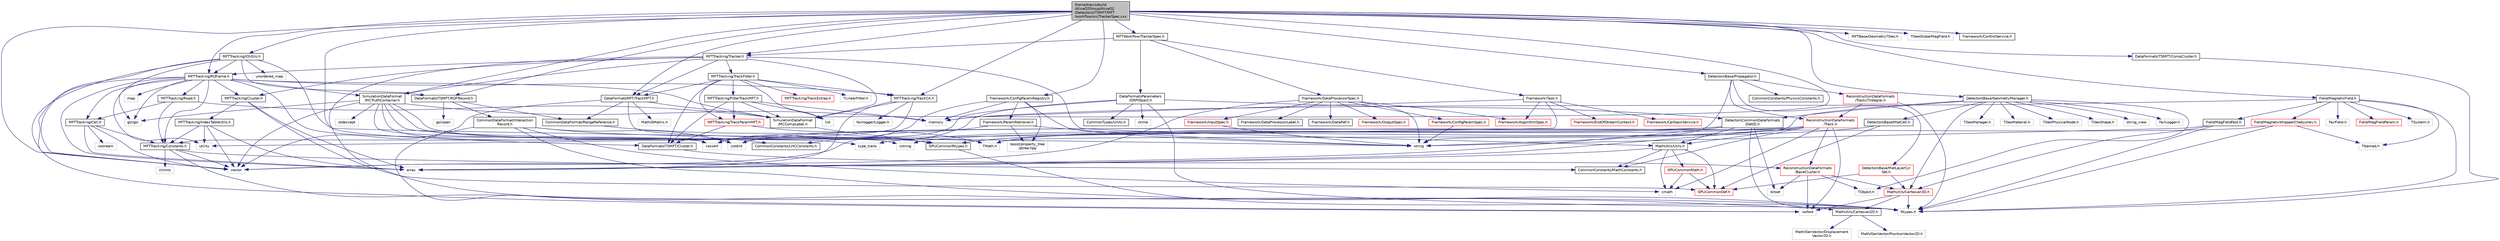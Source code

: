 digraph "/home/travis/build/AliceO2Group/AliceO2/Detectors/ITSMFT/MFT/workflow/src/TrackerSpec.cxx"
{
 // INTERACTIVE_SVG=YES
  bgcolor="transparent";
  edge [fontname="Helvetica",fontsize="10",labelfontname="Helvetica",labelfontsize="10"];
  node [fontname="Helvetica",fontsize="10",shape=record];
  Node0 [label="/home/travis/build\l/AliceO2Group/AliceO2\l/Detectors/ITSMFT/MFT\l/workflow/src/TrackerSpec.cxx",height=0.2,width=0.4,color="black", fillcolor="grey75", style="filled", fontcolor="black"];
  Node0 -> Node1 [color="midnightblue",fontsize="10",style="solid",fontname="Helvetica"];
  Node1 [label="MFTWorkflow/TrackerSpec.h",height=0.2,width=0.4,color="black",URL="$d8/da1/ITSMFT_2MFT_2workflow_2include_2MFTWorkflow_2TrackerSpec_8h.html"];
  Node1 -> Node2 [color="midnightblue",fontsize="10",style="solid",fontname="Helvetica"];
  Node2 [label="MFTTracking/Tracker.h",height=0.2,width=0.4,color="black",URL="$dd/dbf/ITSMFT_2MFT_2tracking_2include_2MFTTracking_2Tracker_8h.html"];
  Node2 -> Node3 [color="midnightblue",fontsize="10",style="solid",fontname="Helvetica"];
  Node3 [label="MFTTracking/ROframe.h",height=0.2,width=0.4,color="black",URL="$d3/d72/MFT_2tracking_2include_2MFTTracking_2ROframe_8h.html"];
  Node3 -> Node4 [color="midnightblue",fontsize="10",style="solid",fontname="Helvetica"];
  Node4 [label="array",height=0.2,width=0.4,color="grey75"];
  Node3 -> Node5 [color="midnightblue",fontsize="10",style="solid",fontname="Helvetica"];
  Node5 [label="vector",height=0.2,width=0.4,color="grey75"];
  Node3 -> Node6 [color="midnightblue",fontsize="10",style="solid",fontname="Helvetica"];
  Node6 [label="utility",height=0.2,width=0.4,color="grey75"];
  Node3 -> Node7 [color="midnightblue",fontsize="10",style="solid",fontname="Helvetica"];
  Node7 [label="cassert",height=0.2,width=0.4,color="grey75"];
  Node3 -> Node8 [color="midnightblue",fontsize="10",style="solid",fontname="Helvetica"];
  Node8 [label="gsl/gsl",height=0.2,width=0.4,color="grey75"];
  Node3 -> Node9 [color="midnightblue",fontsize="10",style="solid",fontname="Helvetica"];
  Node9 [label="map",height=0.2,width=0.4,color="grey75"];
  Node3 -> Node10 [color="midnightblue",fontsize="10",style="solid",fontname="Helvetica"];
  Node10 [label="MFTTracking/Cluster.h",height=0.2,width=0.4,color="black",URL="$d5/df9/Detectors_2ITSMFT_2MFT_2tracking_2include_2MFTTracking_2Cluster_8h.html"];
  Node10 -> Node4 [color="midnightblue",fontsize="10",style="solid",fontname="Helvetica"];
  Node10 -> Node11 [color="midnightblue",fontsize="10",style="solid",fontname="Helvetica"];
  Node11 [label="MFTTracking/IndexTableUtils.h",height=0.2,width=0.4,color="black",URL="$df/d8e/MFT_2tracking_2include_2MFTTracking_2IndexTableUtils_8h.html"];
  Node11 -> Node4 [color="midnightblue",fontsize="10",style="solid",fontname="Helvetica"];
  Node11 -> Node6 [color="midnightblue",fontsize="10",style="solid",fontname="Helvetica"];
  Node11 -> Node5 [color="midnightblue",fontsize="10",style="solid",fontname="Helvetica"];
  Node11 -> Node12 [color="midnightblue",fontsize="10",style="solid",fontname="Helvetica"];
  Node12 [label="MFTTracking/Constants.h",height=0.2,width=0.4,color="black",URL="$df/db8/Detectors_2ITSMFT_2MFT_2tracking_2include_2MFTTracking_2Constants_8h.html"];
  Node12 -> Node13 [color="midnightblue",fontsize="10",style="solid",fontname="Helvetica"];
  Node13 [label="climits",height=0.2,width=0.4,color="grey75"];
  Node12 -> Node5 [color="midnightblue",fontsize="10",style="solid",fontname="Helvetica"];
  Node12 -> Node14 [color="midnightblue",fontsize="10",style="solid",fontname="Helvetica"];
  Node14 [label="Rtypes.h",height=0.2,width=0.4,color="grey75"];
  Node12 -> Node15 [color="midnightblue",fontsize="10",style="solid",fontname="Helvetica"];
  Node15 [label="CommonConstants/MathConstants.h",height=0.2,width=0.4,color="black",URL="$d6/d84/MathConstants_8h.html",tooltip="useful math constants "];
  Node10 -> Node16 [color="midnightblue",fontsize="10",style="solid",fontname="Helvetica"];
  Node16 [label="GPUCommonDef.h",height=0.2,width=0.4,color="red",URL="$df/d21/GPUCommonDef_8h.html"];
  Node3 -> Node12 [color="midnightblue",fontsize="10",style="solid",fontname="Helvetica"];
  Node3 -> Node19 [color="midnightblue",fontsize="10",style="solid",fontname="Helvetica"];
  Node19 [label="MFTTracking/Cell.h",height=0.2,width=0.4,color="black",URL="$d1/d96/Detectors_2ITSMFT_2MFT_2tracking_2include_2MFTTracking_2Cell_8h.html"];
  Node19 -> Node4 [color="midnightblue",fontsize="10",style="solid",fontname="Helvetica"];
  Node19 -> Node5 [color="midnightblue",fontsize="10",style="solid",fontname="Helvetica"];
  Node19 -> Node20 [color="midnightblue",fontsize="10",style="solid",fontname="Helvetica"];
  Node20 [label="iostream",height=0.2,width=0.4,color="grey75"];
  Node19 -> Node12 [color="midnightblue",fontsize="10",style="solid",fontname="Helvetica"];
  Node3 -> Node21 [color="midnightblue",fontsize="10",style="solid",fontname="Helvetica"];
  Node21 [label="MFTTracking/TrackCA.h",height=0.2,width=0.4,color="black",URL="$d9/da4/TrackCA_8h.html",tooltip="Standalone classes for the track found by the Linear-Track-Finder (LTF) and by the Cellular-Automaton..."];
  Node21 -> Node4 [color="midnightblue",fontsize="10",style="solid",fontname="Helvetica"];
  Node21 -> Node22 [color="midnightblue",fontsize="10",style="solid",fontname="Helvetica"];
  Node22 [label="SimulationDataFormat\l/MCCompLabel.h",height=0.2,width=0.4,color="black",URL="$d7/dcd/MCCompLabel_8h.html"];
  Node22 -> Node23 [color="midnightblue",fontsize="10",style="solid",fontname="Helvetica"];
  Node23 [label="GPUCommonRtypes.h",height=0.2,width=0.4,color="black",URL="$d2/d45/GPUCommonRtypes_8h.html"];
  Node23 -> Node14 [color="midnightblue",fontsize="10",style="solid",fontname="Helvetica"];
  Node21 -> Node12 [color="midnightblue",fontsize="10",style="solid",fontname="Helvetica"];
  Node21 -> Node24 [color="midnightblue",fontsize="10",style="solid",fontname="Helvetica"];
  Node24 [label="fairlogger/Logger.h",height=0.2,width=0.4,color="grey75"];
  Node3 -> Node25 [color="midnightblue",fontsize="10",style="solid",fontname="Helvetica"];
  Node25 [label="MFTTracking/Road.h",height=0.2,width=0.4,color="black",URL="$d8/d7a/MFT_2tracking_2include_2MFTTracking_2Road_8h.html"];
  Node25 -> Node19 [color="midnightblue",fontsize="10",style="solid",fontname="Helvetica"];
  Node25 -> Node12 [color="midnightblue",fontsize="10",style="solid",fontname="Helvetica"];
  Node25 -> Node22 [color="midnightblue",fontsize="10",style="solid",fontname="Helvetica"];
  Node3 -> Node22 [color="midnightblue",fontsize="10",style="solid",fontname="Helvetica"];
  Node3 -> Node26 [color="midnightblue",fontsize="10",style="solid",fontname="Helvetica"];
  Node26 [label="SimulationDataFormat\l/MCTruthContainer.h",height=0.2,width=0.4,color="black",URL="$db/d14/MCTruthContainer_8h.html",tooltip="Definition of a container to keep Monte Carlo truth external to simulation objects. "];
  Node26 -> Node23 [color="midnightblue",fontsize="10",style="solid",fontname="Helvetica"];
  Node26 -> Node27 [color="midnightblue",fontsize="10",style="solid",fontname="Helvetica"];
  Node27 [label="cstdint",height=0.2,width=0.4,color="grey75"];
  Node26 -> Node7 [color="midnightblue",fontsize="10",style="solid",fontname="Helvetica"];
  Node26 -> Node28 [color="midnightblue",fontsize="10",style="solid",fontname="Helvetica"];
  Node28 [label="stdexcept",height=0.2,width=0.4,color="grey75"];
  Node26 -> Node8 [color="midnightblue",fontsize="10",style="solid",fontname="Helvetica"];
  Node26 -> Node29 [color="midnightblue",fontsize="10",style="solid",fontname="Helvetica"];
  Node29 [label="type_traits",height=0.2,width=0.4,color="grey75"];
  Node26 -> Node30 [color="midnightblue",fontsize="10",style="solid",fontname="Helvetica"];
  Node30 [label="cstring",height=0.2,width=0.4,color="grey75"];
  Node26 -> Node31 [color="midnightblue",fontsize="10",style="solid",fontname="Helvetica"];
  Node31 [label="memory",height=0.2,width=0.4,color="grey75"];
  Node26 -> Node5 [color="midnightblue",fontsize="10",style="solid",fontname="Helvetica"];
  Node2 -> Node32 [color="midnightblue",fontsize="10",style="solid",fontname="Helvetica"];
  Node32 [label="MFTTracking/TrackFitter.h",height=0.2,width=0.4,color="black",URL="$d7/d0b/ITSMFT_2MFT_2tracking_2include_2MFTTracking_2TrackFitter_8h.html"];
  Node32 -> Node21 [color="midnightblue",fontsize="10",style="solid",fontname="Helvetica"];
  Node32 -> Node33 [color="midnightblue",fontsize="10",style="solid",fontname="Helvetica"];
  Node33 [label="MFTTracking/FitterTrackMFT.h",height=0.2,width=0.4,color="black",URL="$da/d9a/FitterTrackMFT_8h.html",tooltip="Definition of the MFT track for internal use by the fitter. "];
  Node33 -> Node34 [color="midnightblue",fontsize="10",style="solid",fontname="Helvetica"];
  Node34 [label="list",height=0.2,width=0.4,color="grey75"];
  Node33 -> Node31 [color="midnightblue",fontsize="10",style="solid",fontname="Helvetica"];
  Node33 -> Node35 [color="midnightblue",fontsize="10",style="solid",fontname="Helvetica"];
  Node35 [label="DataFormatsITSMFT/Cluster.h",height=0.2,width=0.4,color="black",URL="$d1/d62/DataFormats_2Detectors_2ITSMFT_2common_2include_2DataFormatsITSMFT_2Cluster_8h.html"];
  Node35 -> Node36 [color="midnightblue",fontsize="10",style="solid",fontname="Helvetica"];
  Node36 [label="ReconstructionDataFormats\l/BaseCluster.h",height=0.2,width=0.4,color="red",URL="$d4/de2/BaseCluster_8h.html"];
  Node36 -> Node37 [color="midnightblue",fontsize="10",style="solid",fontname="Helvetica"];
  Node37 [label="TObject.h",height=0.2,width=0.4,color="grey75"];
  Node36 -> Node38 [color="midnightblue",fontsize="10",style="solid",fontname="Helvetica"];
  Node38 [label="bitset",height=0.2,width=0.4,color="grey75"];
  Node36 -> Node41 [color="midnightblue",fontsize="10",style="solid",fontname="Helvetica"];
  Node41 [label="iosfwd",height=0.2,width=0.4,color="grey75"];
  Node36 -> Node50 [color="midnightblue",fontsize="10",style="solid",fontname="Helvetica"];
  Node50 [label="MathUtils/Cartesian3D.h",height=0.2,width=0.4,color="red",URL="$dd/d76/Cartesian3D_8h.html"];
  Node50 -> Node14 [color="midnightblue",fontsize="10",style="solid",fontname="Helvetica"];
  Node50 -> Node41 [color="midnightblue",fontsize="10",style="solid",fontname="Helvetica"];
  Node50 -> Node57 [color="midnightblue",fontsize="10",style="solid",fontname="Helvetica"];
  Node57 [label="MathUtils/Cartesian2D.h",height=0.2,width=0.4,color="black",URL="$d2/dd0/Cartesian2D_8h.html"];
  Node57 -> Node58 [color="midnightblue",fontsize="10",style="solid",fontname="Helvetica"];
  Node58 [label="Math/GenVector/Displacement\lVector2D.h",height=0.2,width=0.4,color="grey75"];
  Node57 -> Node59 [color="midnightblue",fontsize="10",style="solid",fontname="Helvetica"];
  Node59 [label="Math/GenVector/PositionVector2D.h",height=0.2,width=0.4,color="grey75"];
  Node33 -> Node60 [color="midnightblue",fontsize="10",style="solid",fontname="Helvetica"];
  Node60 [label="MFTTracking/TrackParamMFT.h",height=0.2,width=0.4,color="red",URL="$d3/d5b/TrackParamMFT_8h.html",tooltip="Definition of the MFT track parameters for internal use. "];
  Node60 -> Node62 [color="midnightblue",fontsize="10",style="solid",fontname="Helvetica"];
  Node62 [label="TMath.h",height=0.2,width=0.4,color="grey75"];
  Node60 -> Node35 [color="midnightblue",fontsize="10",style="solid",fontname="Helvetica"];
  Node33 -> Node22 [color="midnightblue",fontsize="10",style="solid",fontname="Helvetica"];
  Node32 -> Node60 [color="midnightblue",fontsize="10",style="solid",fontname="Helvetica"];
  Node32 -> Node64 [color="midnightblue",fontsize="10",style="solid",fontname="Helvetica"];
  Node64 [label="MFTTracking/TrackExtrap.h",height=0.2,width=0.4,color="red",URL="$dc/d52/ITSMFT_2MFT_2tracking_2include_2MFTTracking_2TrackExtrap_8h.html"];
  Node32 -> Node66 [color="midnightblue",fontsize="10",style="solid",fontname="Helvetica"];
  Node66 [label="DataFormatsMFT/TrackMFT.h",height=0.2,width=0.4,color="black",URL="$db/dd0/TrackMFT_8h.html"];
  Node66 -> Node5 [color="midnightblue",fontsize="10",style="solid",fontname="Helvetica"];
  Node66 -> Node62 [color="midnightblue",fontsize="10",style="solid",fontname="Helvetica"];
  Node66 -> Node67 [color="midnightblue",fontsize="10",style="solid",fontname="Helvetica"];
  Node67 [label="Math/SMatrix.h",height=0.2,width=0.4,color="grey75"];
  Node66 -> Node68 [color="midnightblue",fontsize="10",style="solid",fontname="Helvetica"];
  Node68 [label="CommonDataFormat/RangeReference.h",height=0.2,width=0.4,color="black",URL="$de/d64/RangeReference_8h.html",tooltip="Class to refer to the 1st entry and N elements of some group in the continuous container. "];
  Node68 -> Node23 [color="midnightblue",fontsize="10",style="solid",fontname="Helvetica"];
  Node66 -> Node22 [color="midnightblue",fontsize="10",style="solid",fontname="Helvetica"];
  Node32 -> Node35 [color="midnightblue",fontsize="10",style="solid",fontname="Helvetica"];
  Node32 -> Node69 [color="midnightblue",fontsize="10",style="solid",fontname="Helvetica"];
  Node69 [label="TLinearFitter.h",height=0.2,width=0.4,color="grey75"];
  Node32 -> Node34 [color="midnightblue",fontsize="10",style="solid",fontname="Helvetica"];
  Node2 -> Node10 [color="midnightblue",fontsize="10",style="solid",fontname="Helvetica"];
  Node2 -> Node46 [color="midnightblue",fontsize="10",style="solid",fontname="Helvetica"];
  Node46 [label="MathUtils/Utils.h",height=0.2,width=0.4,color="black",URL="$d9/d52/Common_2MathUtils_2include_2MathUtils_2Utils_8h.html"];
  Node46 -> Node4 [color="midnightblue",fontsize="10",style="solid",fontname="Helvetica"];
  Node46 -> Node47 [color="midnightblue",fontsize="10",style="solid",fontname="Helvetica"];
  Node47 [label="cmath",height=0.2,width=0.4,color="grey75"];
  Node46 -> Node16 [color="midnightblue",fontsize="10",style="solid",fontname="Helvetica"];
  Node46 -> Node48 [color="midnightblue",fontsize="10",style="solid",fontname="Helvetica"];
  Node48 [label="GPUCommonMath.h",height=0.2,width=0.4,color="red",URL="$d6/da2/GPUCommonMath_8h.html"];
  Node48 -> Node16 [color="midnightblue",fontsize="10",style="solid",fontname="Helvetica"];
  Node48 -> Node47 [color="midnightblue",fontsize="10",style="solid",fontname="Helvetica"];
  Node46 -> Node15 [color="midnightblue",fontsize="10",style="solid",fontname="Helvetica"];
  Node2 -> Node57 [color="midnightblue",fontsize="10",style="solid",fontname="Helvetica"];
  Node2 -> Node66 [color="midnightblue",fontsize="10",style="solid",fontname="Helvetica"];
  Node2 -> Node22 [color="midnightblue",fontsize="10",style="solid",fontname="Helvetica"];
  Node2 -> Node26 [color="midnightblue",fontsize="10",style="solid",fontname="Helvetica"];
  Node1 -> Node70 [color="midnightblue",fontsize="10",style="solid",fontname="Helvetica"];
  Node70 [label="Framework/DataProcessorSpec.h",height=0.2,width=0.4,color="black",URL="$d0/df4/DataProcessorSpec_8h.html"];
  Node70 -> Node71 [color="midnightblue",fontsize="10",style="solid",fontname="Helvetica"];
  Node71 [label="Framework/AlgorithmSpec.h",height=0.2,width=0.4,color="red",URL="$d0/d14/AlgorithmSpec_8h.html"];
  Node70 -> Node189 [color="midnightblue",fontsize="10",style="solid",fontname="Helvetica"];
  Node189 [label="Framework/ConfigParamSpec.h",height=0.2,width=0.4,color="red",URL="$d0/d1c/ConfigParamSpec_8h.html"];
  Node189 -> Node104 [color="midnightblue",fontsize="10",style="solid",fontname="Helvetica"];
  Node104 [label="string",height=0.2,width=0.4,color="grey75"];
  Node70 -> Node194 [color="midnightblue",fontsize="10",style="solid",fontname="Helvetica"];
  Node194 [label="Framework/DataProcessorLabel.h",height=0.2,width=0.4,color="black",URL="$d1/df2/DataProcessorLabel_8h.html"];
  Node70 -> Node74 [color="midnightblue",fontsize="10",style="solid",fontname="Helvetica"];
  Node74 [label="Framework/DataRef.h",height=0.2,width=0.4,color="black",URL="$d5/dfb/DataRef_8h.html"];
  Node70 -> Node109 [color="midnightblue",fontsize="10",style="solid",fontname="Helvetica"];
  Node109 [label="Framework/InputSpec.h",height=0.2,width=0.4,color="red",URL="$d5/d3f/InputSpec_8h.html"];
  Node109 -> Node104 [color="midnightblue",fontsize="10",style="solid",fontname="Helvetica"];
  Node70 -> Node102 [color="midnightblue",fontsize="10",style="solid",fontname="Helvetica"];
  Node102 [label="Framework/OutputSpec.h",height=0.2,width=0.4,color="red",URL="$db/d2d/OutputSpec_8h.html"];
  Node70 -> Node104 [color="midnightblue",fontsize="10",style="solid",fontname="Helvetica"];
  Node70 -> Node5 [color="midnightblue",fontsize="10",style="solid",fontname="Helvetica"];
  Node1 -> Node195 [color="midnightblue",fontsize="10",style="solid",fontname="Helvetica"];
  Node195 [label="Framework/Task.h",height=0.2,width=0.4,color="black",URL="$df/d4f/Task_8h.html"];
  Node195 -> Node71 [color="midnightblue",fontsize="10",style="solid",fontname="Helvetica"];
  Node195 -> Node196 [color="midnightblue",fontsize="10",style="solid",fontname="Helvetica"];
  Node196 [label="Framework/CallbackService.h",height=0.2,width=0.4,color="red",URL="$d9/d7f/CallbackService_8h.html"];
  Node195 -> Node198 [color="midnightblue",fontsize="10",style="solid",fontname="Helvetica"];
  Node198 [label="Framework/EndOfStreamContext.h",height=0.2,width=0.4,color="red",URL="$d0/d77/EndOfStreamContext_8h.html"];
  Node195 -> Node6 [color="midnightblue",fontsize="10",style="solid",fontname="Helvetica"];
  Node195 -> Node31 [color="midnightblue",fontsize="10",style="solid",fontname="Helvetica"];
  Node1 -> Node199 [color="midnightblue",fontsize="10",style="solid",fontname="Helvetica"];
  Node199 [label="DataFormatsParameters\l/GRPObject.h",height=0.2,width=0.4,color="black",URL="$de/d28/GRPObject_8h.html",tooltip="Header of the General Run Parameters object. "];
  Node199 -> Node14 [color="midnightblue",fontsize="10",style="solid",fontname="Helvetica"];
  Node199 -> Node27 [color="midnightblue",fontsize="10",style="solid",fontname="Helvetica"];
  Node199 -> Node200 [color="midnightblue",fontsize="10",style="solid",fontname="Helvetica"];
  Node200 [label="ctime",height=0.2,width=0.4,color="grey75"];
  Node199 -> Node201 [color="midnightblue",fontsize="10",style="solid",fontname="Helvetica"];
  Node201 [label="CommonConstants/LHCConstants.h",height=0.2,width=0.4,color="black",URL="$d4/dc6/LHCConstants_8h.html",tooltip="Header to collect LHC related constants. "];
  Node199 -> Node202 [color="midnightblue",fontsize="10",style="solid",fontname="Helvetica"];
  Node202 [label="CommonTypes/Units.h",height=0.2,width=0.4,color="black",URL="$da/d58/Units_8h.html",tooltip="Header to collect definitions for different units. "];
  Node199 -> Node45 [color="midnightblue",fontsize="10",style="solid",fontname="Helvetica"];
  Node45 [label="DetectorsCommonDataFormats\l/DetID.h",height=0.2,width=0.4,color="black",URL="$d6/d31/DetID_8h.html"];
  Node45 -> Node14 [color="midnightblue",fontsize="10",style="solid",fontname="Helvetica"];
  Node45 -> Node4 [color="midnightblue",fontsize="10",style="solid",fontname="Helvetica"];
  Node45 -> Node38 [color="midnightblue",fontsize="10",style="solid",fontname="Helvetica"];
  Node45 -> Node7 [color="midnightblue",fontsize="10",style="solid",fontname="Helvetica"];
  Node45 -> Node27 [color="midnightblue",fontsize="10",style="solid",fontname="Helvetica"];
  Node45 -> Node29 [color="midnightblue",fontsize="10",style="solid",fontname="Helvetica"];
  Node45 -> Node46 [color="midnightblue",fontsize="10",style="solid",fontname="Helvetica"];
  Node0 -> Node3 [color="midnightblue",fontsize="10",style="solid",fontname="Helvetica"];
  Node0 -> Node203 [color="midnightblue",fontsize="10",style="solid",fontname="Helvetica"];
  Node203 [label="MFTTracking/IOUtils.h",height=0.2,width=0.4,color="black",URL="$d7/dd4/MFT_2tracking_2include_2MFTTracking_2IOUtils_8h.html"];
  Node203 -> Node41 [color="midnightblue",fontsize="10",style="solid",fontname="Helvetica"];
  Node203 -> Node104 [color="midnightblue",fontsize="10",style="solid",fontname="Helvetica"];
  Node203 -> Node119 [color="midnightblue",fontsize="10",style="solid",fontname="Helvetica"];
  Node119 [label="unordered_map",height=0.2,width=0.4,color="grey75"];
  Node203 -> Node5 [color="midnightblue",fontsize="10",style="solid",fontname="Helvetica"];
  Node203 -> Node8 [color="midnightblue",fontsize="10",style="solid",fontname="Helvetica"];
  Node203 -> Node3 [color="midnightblue",fontsize="10",style="solid",fontname="Helvetica"];
  Node203 -> Node204 [color="midnightblue",fontsize="10",style="solid",fontname="Helvetica"];
  Node204 [label="DataFormatsITSMFT/ROFRecord.h",height=0.2,width=0.4,color="black",URL="$d0/dc6/ITSMFT_2common_2include_2DataFormatsITSMFT_2ROFRecord_8h.html"];
  Node204 -> Node68 [color="midnightblue",fontsize="10",style="solid",fontname="Helvetica"];
  Node204 -> Node205 [color="midnightblue",fontsize="10",style="solid",fontname="Helvetica"];
  Node205 [label="CommonDataFormat/Interaction\lRecord.h",height=0.2,width=0.4,color="black",URL="$d9/d80/InteractionRecord_8h.html"];
  Node205 -> Node14 [color="midnightblue",fontsize="10",style="solid",fontname="Helvetica"];
  Node205 -> Node41 [color="midnightblue",fontsize="10",style="solid",fontname="Helvetica"];
  Node205 -> Node47 [color="midnightblue",fontsize="10",style="solid",fontname="Helvetica"];
  Node205 -> Node27 [color="midnightblue",fontsize="10",style="solid",fontname="Helvetica"];
  Node205 -> Node201 [color="midnightblue",fontsize="10",style="solid",fontname="Helvetica"];
  Node204 -> Node83 [color="midnightblue",fontsize="10",style="solid",fontname="Helvetica"];
  Node83 [label="gsl/span",height=0.2,width=0.4,color="grey75"];
  Node0 -> Node2 [color="midnightblue",fontsize="10",style="solid",fontname="Helvetica"];
  Node0 -> Node21 [color="midnightblue",fontsize="10",style="solid",fontname="Helvetica"];
  Node0 -> Node206 [color="midnightblue",fontsize="10",style="solid",fontname="Helvetica"];
  Node206 [label="MFTBase/GeometryTGeo.h",height=0.2,width=0.4,color="grey75"];
  Node0 -> Node5 [color="midnightblue",fontsize="10",style="solid",fontname="Helvetica"];
  Node0 -> Node207 [color="midnightblue",fontsize="10",style="solid",fontname="Helvetica"];
  Node207 [label="TGeoGlobalMagField.h",height=0.2,width=0.4,color="grey75"];
  Node0 -> Node208 [color="midnightblue",fontsize="10",style="solid",fontname="Helvetica"];
  Node208 [label="Framework/ControlService.h",height=0.2,width=0.4,color="black",URL="$d2/d43/ControlService_8h.html"];
  Node0 -> Node209 [color="midnightblue",fontsize="10",style="solid",fontname="Helvetica"];
  Node209 [label="Framework/ConfigParamRegistry.h",height=0.2,width=0.4,color="black",URL="$de/dc6/ConfigParamRegistry_8h.html"];
  Node209 -> Node210 [color="midnightblue",fontsize="10",style="solid",fontname="Helvetica"];
  Node210 [label="Framework/ParamRetriever.h",height=0.2,width=0.4,color="black",URL="$df/d72/ParamRetriever_8h.html"];
  Node210 -> Node211 [color="midnightblue",fontsize="10",style="solid",fontname="Helvetica"];
  Node211 [label="boost/property_tree\l/ptree.hpp",height=0.2,width=0.4,color="grey75"];
  Node210 -> Node104 [color="midnightblue",fontsize="10",style="solid",fontname="Helvetica"];
  Node210 -> Node5 [color="midnightblue",fontsize="10",style="solid",fontname="Helvetica"];
  Node209 -> Node211 [color="midnightblue",fontsize="10",style="solid",fontname="Helvetica"];
  Node209 -> Node31 [color="midnightblue",fontsize="10",style="solid",fontname="Helvetica"];
  Node209 -> Node104 [color="midnightblue",fontsize="10",style="solid",fontname="Helvetica"];
  Node209 -> Node7 [color="midnightblue",fontsize="10",style="solid",fontname="Helvetica"];
  Node0 -> Node212 [color="midnightblue",fontsize="10",style="solid",fontname="Helvetica"];
  Node212 [label="DataFormatsITSMFT/CompCluster.h",height=0.2,width=0.4,color="black",URL="$df/de4/CompCluster_8h.html",tooltip="Definition of the ITSMFT compact cluster. "];
  Node212 -> Node14 [color="midnightblue",fontsize="10",style="solid",fontname="Helvetica"];
  Node0 -> Node35 [color="midnightblue",fontsize="10",style="solid",fontname="Helvetica"];
  Node0 -> Node66 [color="midnightblue",fontsize="10",style="solid",fontname="Helvetica"];
  Node0 -> Node204 [color="midnightblue",fontsize="10",style="solid",fontname="Helvetica"];
  Node0 -> Node22 [color="midnightblue",fontsize="10",style="solid",fontname="Helvetica"];
  Node0 -> Node26 [color="midnightblue",fontsize="10",style="solid",fontname="Helvetica"];
  Node0 -> Node213 [color="midnightblue",fontsize="10",style="solid",fontname="Helvetica"];
  Node213 [label="Field/MagneticField.h",height=0.2,width=0.4,color="black",URL="$db/d4b/MagneticField_8h.html",tooltip="Definition of the MagF class. "];
  Node213 -> Node214 [color="midnightblue",fontsize="10",style="solid",fontname="Helvetica"];
  Node214 [label="FairField.h",height=0.2,width=0.4,color="grey75"];
  Node213 -> Node215 [color="midnightblue",fontsize="10",style="solid",fontname="Helvetica"];
  Node215 [label="Field/MagFieldParam.h",height=0.2,width=0.4,color="red",URL="$d3/d91/MagFieldParam_8h.html",tooltip="Definition of the MagFieldParam: container for ALICE mag. field parameters. "];
  Node213 -> Node218 [color="midnightblue",fontsize="10",style="solid",fontname="Helvetica"];
  Node218 [label="Field/MagneticWrapperChebyshev.h",height=0.2,width=0.4,color="red",URL="$dd/dfb/MagneticWrapperChebyshev_8h.html"];
  Node218 -> Node62 [color="midnightblue",fontsize="10",style="solid",fontname="Helvetica"];
  Node218 -> Node219 [color="midnightblue",fontsize="10",style="solid",fontname="Helvetica"];
  Node219 [label="TNamed.h",height=0.2,width=0.4,color="grey75"];
  Node218 -> Node14 [color="midnightblue",fontsize="10",style="solid",fontname="Helvetica"];
  Node213 -> Node222 [color="midnightblue",fontsize="10",style="solid",fontname="Helvetica"];
  Node222 [label="Field/MagFieldFast.h",height=0.2,width=0.4,color="black",URL="$da/df4/MagFieldFast_8h.html",tooltip="Definition of the fast magnetic field parametrization MagFieldFast. "];
  Node222 -> Node14 [color="midnightblue",fontsize="10",style="solid",fontname="Helvetica"];
  Node222 -> Node104 [color="midnightblue",fontsize="10",style="solid",fontname="Helvetica"];
  Node222 -> Node50 [color="midnightblue",fontsize="10",style="solid",fontname="Helvetica"];
  Node213 -> Node223 [color="midnightblue",fontsize="10",style="solid",fontname="Helvetica"];
  Node223 [label="TSystem.h",height=0.2,width=0.4,color="grey75"];
  Node213 -> Node14 [color="midnightblue",fontsize="10",style="solid",fontname="Helvetica"];
  Node213 -> Node219 [color="midnightblue",fontsize="10",style="solid",fontname="Helvetica"];
  Node213 -> Node31 [color="midnightblue",fontsize="10",style="solid",fontname="Helvetica"];
  Node0 -> Node224 [color="midnightblue",fontsize="10",style="solid",fontname="Helvetica"];
  Node224 [label="DetectorsBase/GeometryManager.h",height=0.2,width=0.4,color="black",URL="$db/dcc/Detectors_2Base_2include_2DetectorsBase_2GeometryManager_8h.html"];
  Node224 -> Node225 [color="midnightblue",fontsize="10",style="solid",fontname="Helvetica"];
  Node225 [label="TGeoManager.h",height=0.2,width=0.4,color="grey75"];
  Node224 -> Node226 [color="midnightblue",fontsize="10",style="solid",fontname="Helvetica"];
  Node226 [label="TGeoMaterial.h",height=0.2,width=0.4,color="grey75"];
  Node224 -> Node227 [color="midnightblue",fontsize="10",style="solid",fontname="Helvetica"];
  Node227 [label="TGeoPhysicalNode.h",height=0.2,width=0.4,color="grey75"];
  Node224 -> Node228 [color="midnightblue",fontsize="10",style="solid",fontname="Helvetica"];
  Node228 [label="TGeoShape.h",height=0.2,width=0.4,color="grey75"];
  Node224 -> Node62 [color="midnightblue",fontsize="10",style="solid",fontname="Helvetica"];
  Node224 -> Node37 [color="midnightblue",fontsize="10",style="solid",fontname="Helvetica"];
  Node224 -> Node193 [color="midnightblue",fontsize="10",style="solid",fontname="Helvetica"];
  Node193 [label="string_view",height=0.2,width=0.4,color="grey75"];
  Node224 -> Node45 [color="midnightblue",fontsize="10",style="solid",fontname="Helvetica"];
  Node224 -> Node229 [color="midnightblue",fontsize="10",style="solid",fontname="Helvetica"];
  Node229 [label="FairLogger.h",height=0.2,width=0.4,color="grey75"];
  Node224 -> Node50 [color="midnightblue",fontsize="10",style="solid",fontname="Helvetica"];
  Node224 -> Node230 [color="midnightblue",fontsize="10",style="solid",fontname="Helvetica"];
  Node230 [label="DetectorsBase/MatCell.h",height=0.2,width=0.4,color="black",URL="$db/dba/MatCell_8h.html",tooltip="Declarations for material properties of the cell (voxel) "];
  Node230 -> Node16 [color="midnightblue",fontsize="10",style="solid",fontname="Helvetica"];
  Node230 -> Node23 [color="midnightblue",fontsize="10",style="solid",fontname="Helvetica"];
  Node0 -> Node231 [color="midnightblue",fontsize="10",style="solid",fontname="Helvetica"];
  Node231 [label="DetectorsBase/Propagator.h",height=0.2,width=0.4,color="black",URL="$d2/df9/Propagator_8h.html"];
  Node231 -> Node104 [color="midnightblue",fontsize="10",style="solid",fontname="Helvetica"];
  Node231 -> Node232 [color="midnightblue",fontsize="10",style="solid",fontname="Helvetica"];
  Node232 [label="CommonConstants/PhysicsConstants.h",height=0.2,width=0.4,color="black",URL="$d3/d9d/PhysicsConstants_8h.html",tooltip="Header to collect physics constants. "];
  Node231 -> Node233 [color="midnightblue",fontsize="10",style="solid",fontname="Helvetica"];
  Node233 [label="ReconstructionDataFormats\l/Track.h",height=0.2,width=0.4,color="red",URL="$d7/d8b/DataFormats_2Reconstruction_2include_2ReconstructionDataFormats_2Track_8h.html"];
  Node233 -> Node23 [color="midnightblue",fontsize="10",style="solid",fontname="Helvetica"];
  Node233 -> Node4 [color="midnightblue",fontsize="10",style="solid",fontname="Helvetica"];
  Node233 -> Node47 [color="midnightblue",fontsize="10",style="solid",fontname="Helvetica"];
  Node233 -> Node30 [color="midnightblue",fontsize="10",style="solid",fontname="Helvetica"];
  Node233 -> Node41 [color="midnightblue",fontsize="10",style="solid",fontname="Helvetica"];
  Node233 -> Node36 [color="midnightblue",fontsize="10",style="solid",fontname="Helvetica"];
  Node233 -> Node104 [color="midnightblue",fontsize="10",style="solid",fontname="Helvetica"];
  Node233 -> Node15 [color="midnightblue",fontsize="10",style="solid",fontname="Helvetica"];
  Node233 -> Node46 [color="midnightblue",fontsize="10",style="solid",fontname="Helvetica"];
  Node231 -> Node236 [color="midnightblue",fontsize="10",style="solid",fontname="Helvetica"];
  Node236 [label="ReconstructionDataFormats\l/TrackLTIntegral.h",height=0.2,width=0.4,color="red",URL="$d6/db1/TrackLTIntegral_8h.html",tooltip="Track Length and TOF integral. "];
  Node236 -> Node14 [color="midnightblue",fontsize="10",style="solid",fontname="Helvetica"];
  Node236 -> Node233 [color="midnightblue",fontsize="10",style="solid",fontname="Helvetica"];
  Node231 -> Node238 [color="midnightblue",fontsize="10",style="solid",fontname="Helvetica"];
  Node238 [label="DetectorsBase/MatLayerCyl\lSet.h",height=0.2,width=0.4,color="red",URL="$d9/da9/MatLayerCylSet_8h.html",tooltip="Declarations for the wrapper for the set of cylindrical material layers. "];
  Node238 -> Node16 [color="midnightblue",fontsize="10",style="solid",fontname="Helvetica"];
  Node238 -> Node50 [color="midnightblue",fontsize="10",style="solid",fontname="Helvetica"];
}
